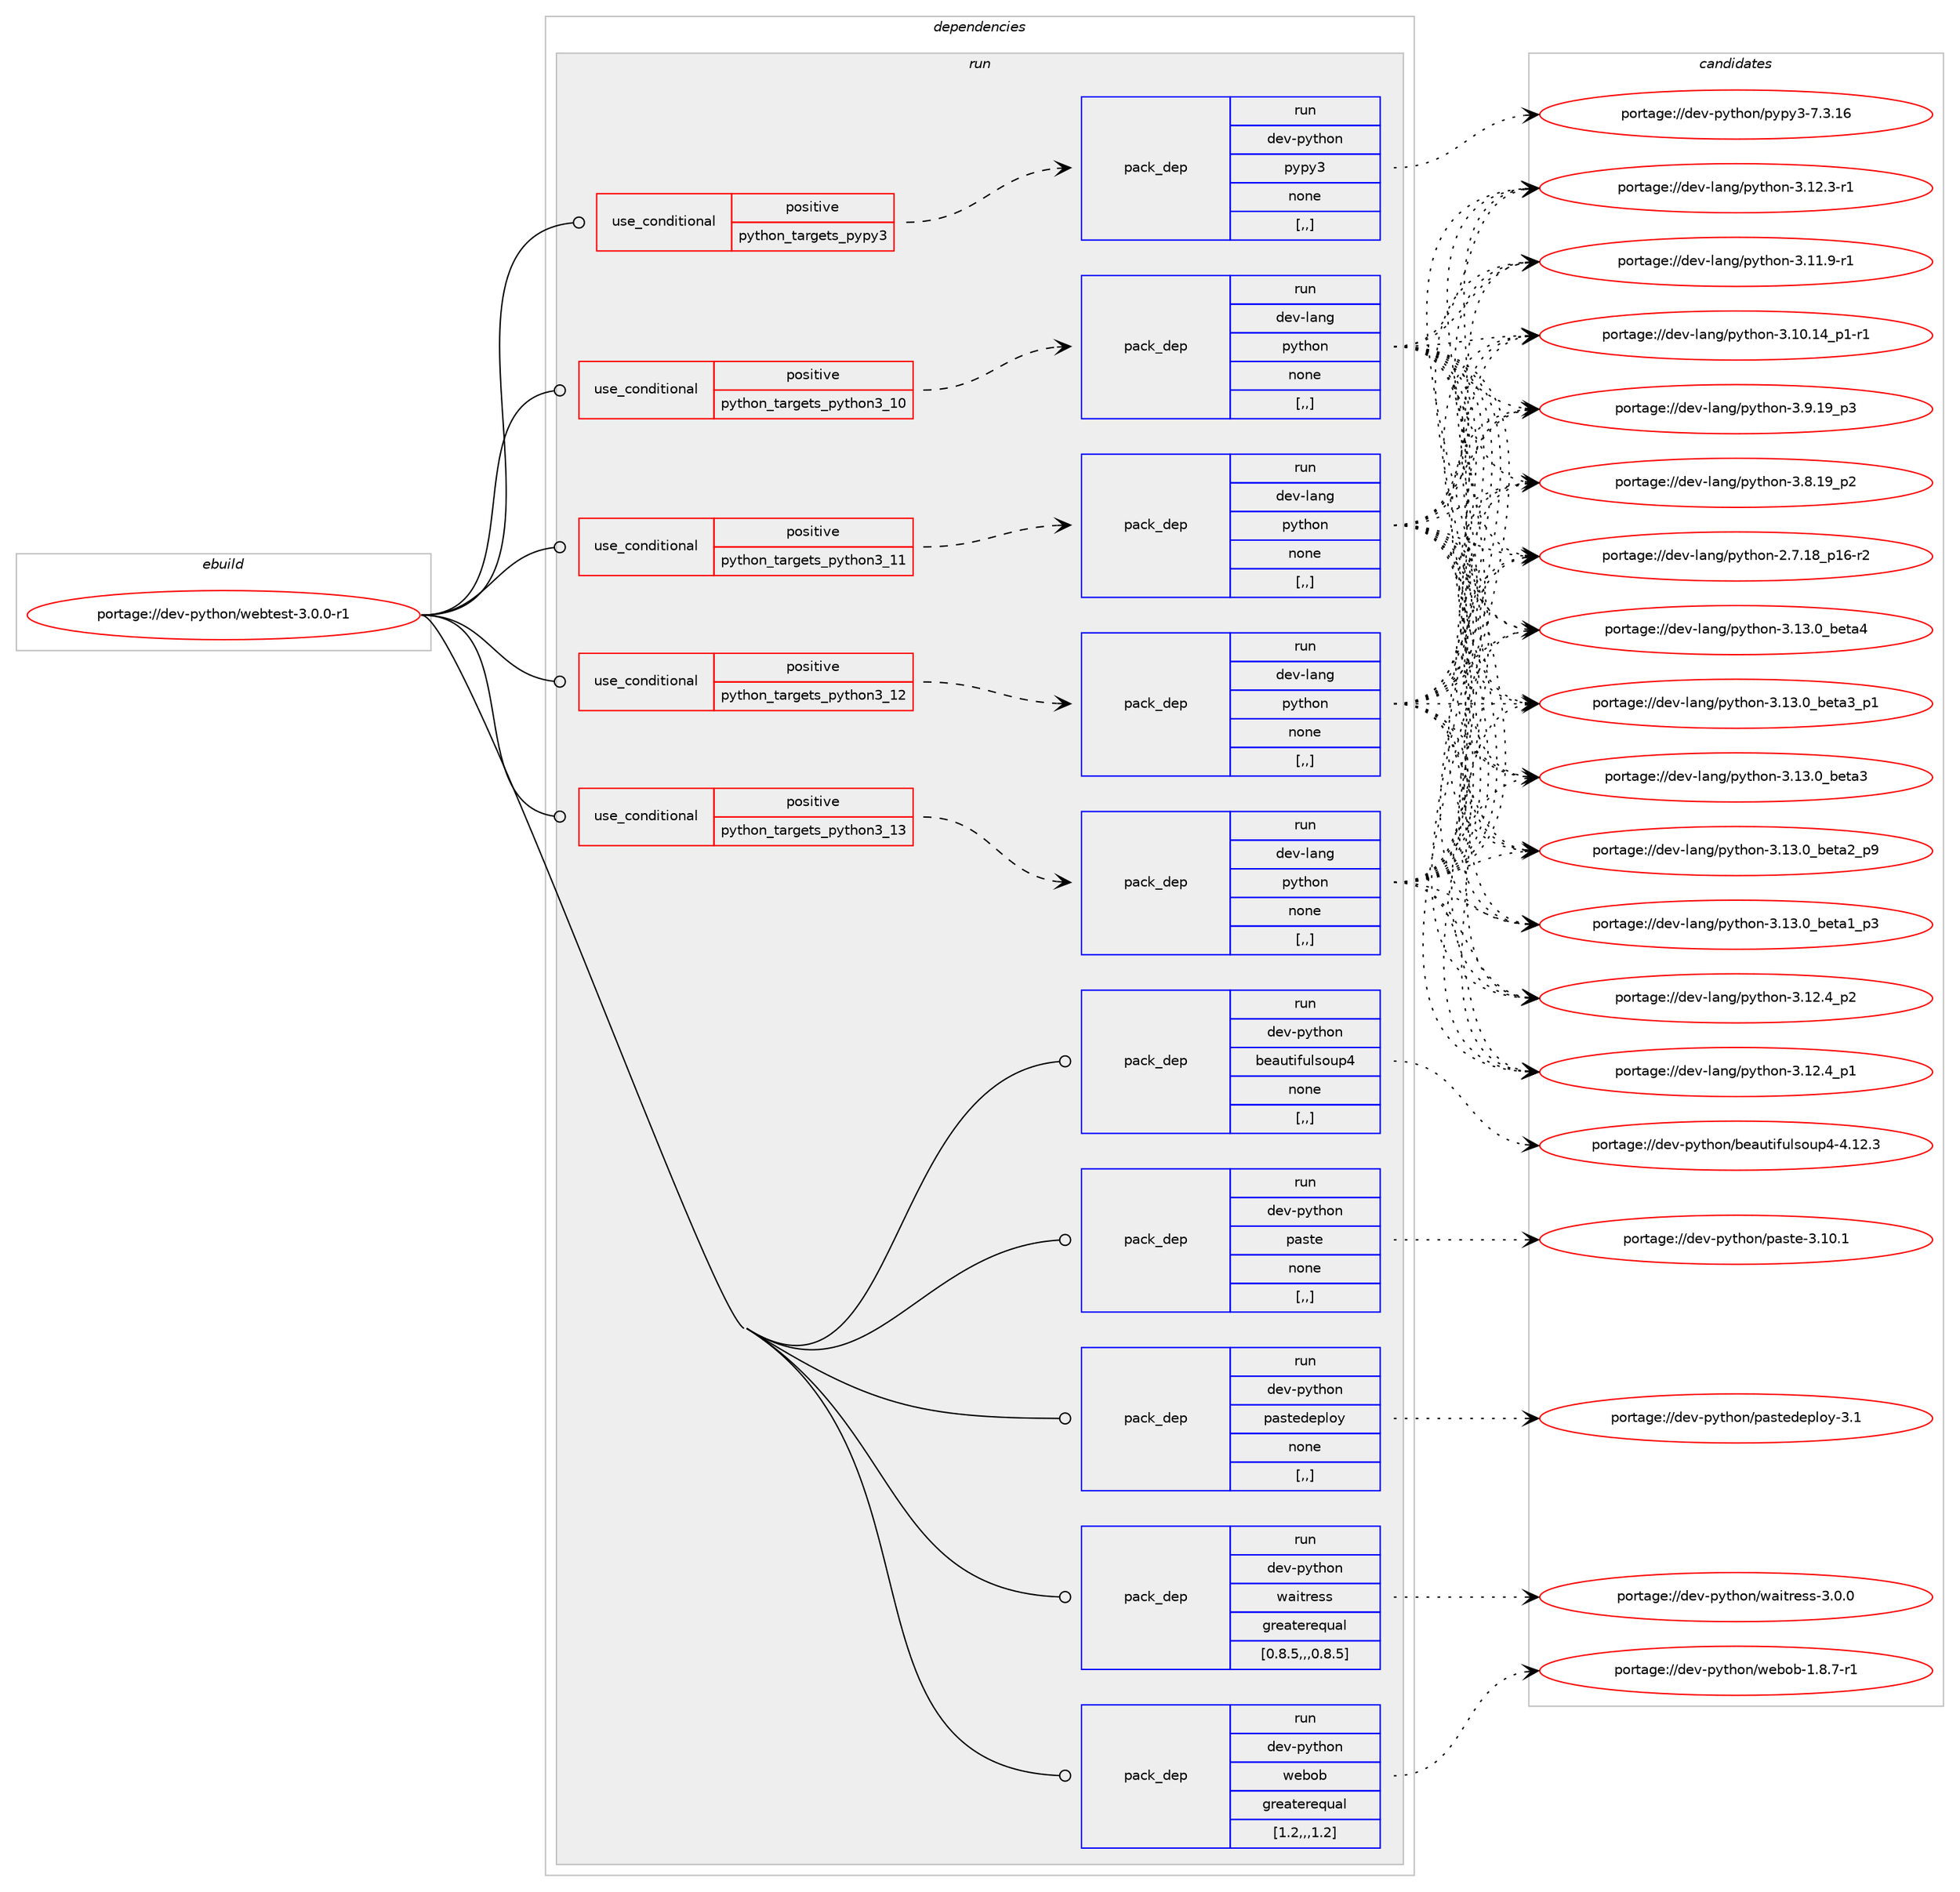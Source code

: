 digraph prolog {

# *************
# Graph options
# *************

newrank=true;
concentrate=true;
compound=true;
graph [rankdir=LR,fontname=Helvetica,fontsize=10,ranksep=1.5];#, ranksep=2.5, nodesep=0.2];
edge  [arrowhead=vee];
node  [fontname=Helvetica,fontsize=10];

# **********
# The ebuild
# **********

subgraph cluster_leftcol {
color=gray;
label=<<i>ebuild</i>>;
id [label="portage://dev-python/webtest-3.0.0-r1", color=red, width=4, href="../dev-python/webtest-3.0.0-r1.svg"];
}

# ****************
# The dependencies
# ****************

subgraph cluster_midcol {
color=gray;
label=<<i>dependencies</i>>;
subgraph cluster_compile {
fillcolor="#eeeeee";
style=filled;
label=<<i>compile</i>>;
}
subgraph cluster_compileandrun {
fillcolor="#eeeeee";
style=filled;
label=<<i>compile and run</i>>;
}
subgraph cluster_run {
fillcolor="#eeeeee";
style=filled;
label=<<i>run</i>>;
subgraph cond41238 {
dependency167610 [label=<<TABLE BORDER="0" CELLBORDER="1" CELLSPACING="0" CELLPADDING="4"><TR><TD ROWSPAN="3" CELLPADDING="10">use_conditional</TD></TR><TR><TD>positive</TD></TR><TR><TD>python_targets_pypy3</TD></TR></TABLE>>, shape=none, color=red];
subgraph pack125098 {
dependency167611 [label=<<TABLE BORDER="0" CELLBORDER="1" CELLSPACING="0" CELLPADDING="4" WIDTH="220"><TR><TD ROWSPAN="6" CELLPADDING="30">pack_dep</TD></TR><TR><TD WIDTH="110">run</TD></TR><TR><TD>dev-python</TD></TR><TR><TD>pypy3</TD></TR><TR><TD>none</TD></TR><TR><TD>[,,]</TD></TR></TABLE>>, shape=none, color=blue];
}
dependency167610:e -> dependency167611:w [weight=20,style="dashed",arrowhead="vee"];
}
id:e -> dependency167610:w [weight=20,style="solid",arrowhead="odot"];
subgraph cond41239 {
dependency167612 [label=<<TABLE BORDER="0" CELLBORDER="1" CELLSPACING="0" CELLPADDING="4"><TR><TD ROWSPAN="3" CELLPADDING="10">use_conditional</TD></TR><TR><TD>positive</TD></TR><TR><TD>python_targets_python3_10</TD></TR></TABLE>>, shape=none, color=red];
subgraph pack125099 {
dependency167613 [label=<<TABLE BORDER="0" CELLBORDER="1" CELLSPACING="0" CELLPADDING="4" WIDTH="220"><TR><TD ROWSPAN="6" CELLPADDING="30">pack_dep</TD></TR><TR><TD WIDTH="110">run</TD></TR><TR><TD>dev-lang</TD></TR><TR><TD>python</TD></TR><TR><TD>none</TD></TR><TR><TD>[,,]</TD></TR></TABLE>>, shape=none, color=blue];
}
dependency167612:e -> dependency167613:w [weight=20,style="dashed",arrowhead="vee"];
}
id:e -> dependency167612:w [weight=20,style="solid",arrowhead="odot"];
subgraph cond41240 {
dependency167614 [label=<<TABLE BORDER="0" CELLBORDER="1" CELLSPACING="0" CELLPADDING="4"><TR><TD ROWSPAN="3" CELLPADDING="10">use_conditional</TD></TR><TR><TD>positive</TD></TR><TR><TD>python_targets_python3_11</TD></TR></TABLE>>, shape=none, color=red];
subgraph pack125100 {
dependency167615 [label=<<TABLE BORDER="0" CELLBORDER="1" CELLSPACING="0" CELLPADDING="4" WIDTH="220"><TR><TD ROWSPAN="6" CELLPADDING="30">pack_dep</TD></TR><TR><TD WIDTH="110">run</TD></TR><TR><TD>dev-lang</TD></TR><TR><TD>python</TD></TR><TR><TD>none</TD></TR><TR><TD>[,,]</TD></TR></TABLE>>, shape=none, color=blue];
}
dependency167614:e -> dependency167615:w [weight=20,style="dashed",arrowhead="vee"];
}
id:e -> dependency167614:w [weight=20,style="solid",arrowhead="odot"];
subgraph cond41241 {
dependency167616 [label=<<TABLE BORDER="0" CELLBORDER="1" CELLSPACING="0" CELLPADDING="4"><TR><TD ROWSPAN="3" CELLPADDING="10">use_conditional</TD></TR><TR><TD>positive</TD></TR><TR><TD>python_targets_python3_12</TD></TR></TABLE>>, shape=none, color=red];
subgraph pack125101 {
dependency167617 [label=<<TABLE BORDER="0" CELLBORDER="1" CELLSPACING="0" CELLPADDING="4" WIDTH="220"><TR><TD ROWSPAN="6" CELLPADDING="30">pack_dep</TD></TR><TR><TD WIDTH="110">run</TD></TR><TR><TD>dev-lang</TD></TR><TR><TD>python</TD></TR><TR><TD>none</TD></TR><TR><TD>[,,]</TD></TR></TABLE>>, shape=none, color=blue];
}
dependency167616:e -> dependency167617:w [weight=20,style="dashed",arrowhead="vee"];
}
id:e -> dependency167616:w [weight=20,style="solid",arrowhead="odot"];
subgraph cond41242 {
dependency167618 [label=<<TABLE BORDER="0" CELLBORDER="1" CELLSPACING="0" CELLPADDING="4"><TR><TD ROWSPAN="3" CELLPADDING="10">use_conditional</TD></TR><TR><TD>positive</TD></TR><TR><TD>python_targets_python3_13</TD></TR></TABLE>>, shape=none, color=red];
subgraph pack125102 {
dependency167619 [label=<<TABLE BORDER="0" CELLBORDER="1" CELLSPACING="0" CELLPADDING="4" WIDTH="220"><TR><TD ROWSPAN="6" CELLPADDING="30">pack_dep</TD></TR><TR><TD WIDTH="110">run</TD></TR><TR><TD>dev-lang</TD></TR><TR><TD>python</TD></TR><TR><TD>none</TD></TR><TR><TD>[,,]</TD></TR></TABLE>>, shape=none, color=blue];
}
dependency167618:e -> dependency167619:w [weight=20,style="dashed",arrowhead="vee"];
}
id:e -> dependency167618:w [weight=20,style="solid",arrowhead="odot"];
subgraph pack125103 {
dependency167620 [label=<<TABLE BORDER="0" CELLBORDER="1" CELLSPACING="0" CELLPADDING="4" WIDTH="220"><TR><TD ROWSPAN="6" CELLPADDING="30">pack_dep</TD></TR><TR><TD WIDTH="110">run</TD></TR><TR><TD>dev-python</TD></TR><TR><TD>beautifulsoup4</TD></TR><TR><TD>none</TD></TR><TR><TD>[,,]</TD></TR></TABLE>>, shape=none, color=blue];
}
id:e -> dependency167620:w [weight=20,style="solid",arrowhead="odot"];
subgraph pack125104 {
dependency167621 [label=<<TABLE BORDER="0" CELLBORDER="1" CELLSPACING="0" CELLPADDING="4" WIDTH="220"><TR><TD ROWSPAN="6" CELLPADDING="30">pack_dep</TD></TR><TR><TD WIDTH="110">run</TD></TR><TR><TD>dev-python</TD></TR><TR><TD>paste</TD></TR><TR><TD>none</TD></TR><TR><TD>[,,]</TD></TR></TABLE>>, shape=none, color=blue];
}
id:e -> dependency167621:w [weight=20,style="solid",arrowhead="odot"];
subgraph pack125105 {
dependency167622 [label=<<TABLE BORDER="0" CELLBORDER="1" CELLSPACING="0" CELLPADDING="4" WIDTH="220"><TR><TD ROWSPAN="6" CELLPADDING="30">pack_dep</TD></TR><TR><TD WIDTH="110">run</TD></TR><TR><TD>dev-python</TD></TR><TR><TD>pastedeploy</TD></TR><TR><TD>none</TD></TR><TR><TD>[,,]</TD></TR></TABLE>>, shape=none, color=blue];
}
id:e -> dependency167622:w [weight=20,style="solid",arrowhead="odot"];
subgraph pack125106 {
dependency167623 [label=<<TABLE BORDER="0" CELLBORDER="1" CELLSPACING="0" CELLPADDING="4" WIDTH="220"><TR><TD ROWSPAN="6" CELLPADDING="30">pack_dep</TD></TR><TR><TD WIDTH="110">run</TD></TR><TR><TD>dev-python</TD></TR><TR><TD>waitress</TD></TR><TR><TD>greaterequal</TD></TR><TR><TD>[0.8.5,,,0.8.5]</TD></TR></TABLE>>, shape=none, color=blue];
}
id:e -> dependency167623:w [weight=20,style="solid",arrowhead="odot"];
subgraph pack125107 {
dependency167624 [label=<<TABLE BORDER="0" CELLBORDER="1" CELLSPACING="0" CELLPADDING="4" WIDTH="220"><TR><TD ROWSPAN="6" CELLPADDING="30">pack_dep</TD></TR><TR><TD WIDTH="110">run</TD></TR><TR><TD>dev-python</TD></TR><TR><TD>webob</TD></TR><TR><TD>greaterequal</TD></TR><TR><TD>[1.2,,,1.2]</TD></TR></TABLE>>, shape=none, color=blue];
}
id:e -> dependency167624:w [weight=20,style="solid",arrowhead="odot"];
}
}

# **************
# The candidates
# **************

subgraph cluster_choices {
rank=same;
color=gray;
label=<<i>candidates</i>>;

subgraph choice125098 {
color=black;
nodesep=1;
choice10010111845112121116104111110471121211121215145554651464954 [label="portage://dev-python/pypy3-7.3.16", color=red, width=4,href="../dev-python/pypy3-7.3.16.svg"];
dependency167611:e -> choice10010111845112121116104111110471121211121215145554651464954:w [style=dotted,weight="100"];
}
subgraph choice125099 {
color=black;
nodesep=1;
choice1001011184510897110103471121211161041111104551464951464895981011169752 [label="portage://dev-lang/python-3.13.0_beta4", color=red, width=4,href="../dev-lang/python-3.13.0_beta4.svg"];
choice10010111845108971101034711212111610411111045514649514648959810111697519511249 [label="portage://dev-lang/python-3.13.0_beta3_p1", color=red, width=4,href="../dev-lang/python-3.13.0_beta3_p1.svg"];
choice1001011184510897110103471121211161041111104551464951464895981011169751 [label="portage://dev-lang/python-3.13.0_beta3", color=red, width=4,href="../dev-lang/python-3.13.0_beta3.svg"];
choice10010111845108971101034711212111610411111045514649514648959810111697509511257 [label="portage://dev-lang/python-3.13.0_beta2_p9", color=red, width=4,href="../dev-lang/python-3.13.0_beta2_p9.svg"];
choice10010111845108971101034711212111610411111045514649514648959810111697499511251 [label="portage://dev-lang/python-3.13.0_beta1_p3", color=red, width=4,href="../dev-lang/python-3.13.0_beta1_p3.svg"];
choice100101118451089711010347112121116104111110455146495046529511250 [label="portage://dev-lang/python-3.12.4_p2", color=red, width=4,href="../dev-lang/python-3.12.4_p2.svg"];
choice100101118451089711010347112121116104111110455146495046529511249 [label="portage://dev-lang/python-3.12.4_p1", color=red, width=4,href="../dev-lang/python-3.12.4_p1.svg"];
choice100101118451089711010347112121116104111110455146495046514511449 [label="portage://dev-lang/python-3.12.3-r1", color=red, width=4,href="../dev-lang/python-3.12.3-r1.svg"];
choice100101118451089711010347112121116104111110455146494946574511449 [label="portage://dev-lang/python-3.11.9-r1", color=red, width=4,href="../dev-lang/python-3.11.9-r1.svg"];
choice100101118451089711010347112121116104111110455146494846495295112494511449 [label="portage://dev-lang/python-3.10.14_p1-r1", color=red, width=4,href="../dev-lang/python-3.10.14_p1-r1.svg"];
choice100101118451089711010347112121116104111110455146574649579511251 [label="portage://dev-lang/python-3.9.19_p3", color=red, width=4,href="../dev-lang/python-3.9.19_p3.svg"];
choice100101118451089711010347112121116104111110455146564649579511250 [label="portage://dev-lang/python-3.8.19_p2", color=red, width=4,href="../dev-lang/python-3.8.19_p2.svg"];
choice100101118451089711010347112121116104111110455046554649569511249544511450 [label="portage://dev-lang/python-2.7.18_p16-r2", color=red, width=4,href="../dev-lang/python-2.7.18_p16-r2.svg"];
dependency167613:e -> choice1001011184510897110103471121211161041111104551464951464895981011169752:w [style=dotted,weight="100"];
dependency167613:e -> choice10010111845108971101034711212111610411111045514649514648959810111697519511249:w [style=dotted,weight="100"];
dependency167613:e -> choice1001011184510897110103471121211161041111104551464951464895981011169751:w [style=dotted,weight="100"];
dependency167613:e -> choice10010111845108971101034711212111610411111045514649514648959810111697509511257:w [style=dotted,weight="100"];
dependency167613:e -> choice10010111845108971101034711212111610411111045514649514648959810111697499511251:w [style=dotted,weight="100"];
dependency167613:e -> choice100101118451089711010347112121116104111110455146495046529511250:w [style=dotted,weight="100"];
dependency167613:e -> choice100101118451089711010347112121116104111110455146495046529511249:w [style=dotted,weight="100"];
dependency167613:e -> choice100101118451089711010347112121116104111110455146495046514511449:w [style=dotted,weight="100"];
dependency167613:e -> choice100101118451089711010347112121116104111110455146494946574511449:w [style=dotted,weight="100"];
dependency167613:e -> choice100101118451089711010347112121116104111110455146494846495295112494511449:w [style=dotted,weight="100"];
dependency167613:e -> choice100101118451089711010347112121116104111110455146574649579511251:w [style=dotted,weight="100"];
dependency167613:e -> choice100101118451089711010347112121116104111110455146564649579511250:w [style=dotted,weight="100"];
dependency167613:e -> choice100101118451089711010347112121116104111110455046554649569511249544511450:w [style=dotted,weight="100"];
}
subgraph choice125100 {
color=black;
nodesep=1;
choice1001011184510897110103471121211161041111104551464951464895981011169752 [label="portage://dev-lang/python-3.13.0_beta4", color=red, width=4,href="../dev-lang/python-3.13.0_beta4.svg"];
choice10010111845108971101034711212111610411111045514649514648959810111697519511249 [label="portage://dev-lang/python-3.13.0_beta3_p1", color=red, width=4,href="../dev-lang/python-3.13.0_beta3_p1.svg"];
choice1001011184510897110103471121211161041111104551464951464895981011169751 [label="portage://dev-lang/python-3.13.0_beta3", color=red, width=4,href="../dev-lang/python-3.13.0_beta3.svg"];
choice10010111845108971101034711212111610411111045514649514648959810111697509511257 [label="portage://dev-lang/python-3.13.0_beta2_p9", color=red, width=4,href="../dev-lang/python-3.13.0_beta2_p9.svg"];
choice10010111845108971101034711212111610411111045514649514648959810111697499511251 [label="portage://dev-lang/python-3.13.0_beta1_p3", color=red, width=4,href="../dev-lang/python-3.13.0_beta1_p3.svg"];
choice100101118451089711010347112121116104111110455146495046529511250 [label="portage://dev-lang/python-3.12.4_p2", color=red, width=4,href="../dev-lang/python-3.12.4_p2.svg"];
choice100101118451089711010347112121116104111110455146495046529511249 [label="portage://dev-lang/python-3.12.4_p1", color=red, width=4,href="../dev-lang/python-3.12.4_p1.svg"];
choice100101118451089711010347112121116104111110455146495046514511449 [label="portage://dev-lang/python-3.12.3-r1", color=red, width=4,href="../dev-lang/python-3.12.3-r1.svg"];
choice100101118451089711010347112121116104111110455146494946574511449 [label="portage://dev-lang/python-3.11.9-r1", color=red, width=4,href="../dev-lang/python-3.11.9-r1.svg"];
choice100101118451089711010347112121116104111110455146494846495295112494511449 [label="portage://dev-lang/python-3.10.14_p1-r1", color=red, width=4,href="../dev-lang/python-3.10.14_p1-r1.svg"];
choice100101118451089711010347112121116104111110455146574649579511251 [label="portage://dev-lang/python-3.9.19_p3", color=red, width=4,href="../dev-lang/python-3.9.19_p3.svg"];
choice100101118451089711010347112121116104111110455146564649579511250 [label="portage://dev-lang/python-3.8.19_p2", color=red, width=4,href="../dev-lang/python-3.8.19_p2.svg"];
choice100101118451089711010347112121116104111110455046554649569511249544511450 [label="portage://dev-lang/python-2.7.18_p16-r2", color=red, width=4,href="../dev-lang/python-2.7.18_p16-r2.svg"];
dependency167615:e -> choice1001011184510897110103471121211161041111104551464951464895981011169752:w [style=dotted,weight="100"];
dependency167615:e -> choice10010111845108971101034711212111610411111045514649514648959810111697519511249:w [style=dotted,weight="100"];
dependency167615:e -> choice1001011184510897110103471121211161041111104551464951464895981011169751:w [style=dotted,weight="100"];
dependency167615:e -> choice10010111845108971101034711212111610411111045514649514648959810111697509511257:w [style=dotted,weight="100"];
dependency167615:e -> choice10010111845108971101034711212111610411111045514649514648959810111697499511251:w [style=dotted,weight="100"];
dependency167615:e -> choice100101118451089711010347112121116104111110455146495046529511250:w [style=dotted,weight="100"];
dependency167615:e -> choice100101118451089711010347112121116104111110455146495046529511249:w [style=dotted,weight="100"];
dependency167615:e -> choice100101118451089711010347112121116104111110455146495046514511449:w [style=dotted,weight="100"];
dependency167615:e -> choice100101118451089711010347112121116104111110455146494946574511449:w [style=dotted,weight="100"];
dependency167615:e -> choice100101118451089711010347112121116104111110455146494846495295112494511449:w [style=dotted,weight="100"];
dependency167615:e -> choice100101118451089711010347112121116104111110455146574649579511251:w [style=dotted,weight="100"];
dependency167615:e -> choice100101118451089711010347112121116104111110455146564649579511250:w [style=dotted,weight="100"];
dependency167615:e -> choice100101118451089711010347112121116104111110455046554649569511249544511450:w [style=dotted,weight="100"];
}
subgraph choice125101 {
color=black;
nodesep=1;
choice1001011184510897110103471121211161041111104551464951464895981011169752 [label="portage://dev-lang/python-3.13.0_beta4", color=red, width=4,href="../dev-lang/python-3.13.0_beta4.svg"];
choice10010111845108971101034711212111610411111045514649514648959810111697519511249 [label="portage://dev-lang/python-3.13.0_beta3_p1", color=red, width=4,href="../dev-lang/python-3.13.0_beta3_p1.svg"];
choice1001011184510897110103471121211161041111104551464951464895981011169751 [label="portage://dev-lang/python-3.13.0_beta3", color=red, width=4,href="../dev-lang/python-3.13.0_beta3.svg"];
choice10010111845108971101034711212111610411111045514649514648959810111697509511257 [label="portage://dev-lang/python-3.13.0_beta2_p9", color=red, width=4,href="../dev-lang/python-3.13.0_beta2_p9.svg"];
choice10010111845108971101034711212111610411111045514649514648959810111697499511251 [label="portage://dev-lang/python-3.13.0_beta1_p3", color=red, width=4,href="../dev-lang/python-3.13.0_beta1_p3.svg"];
choice100101118451089711010347112121116104111110455146495046529511250 [label="portage://dev-lang/python-3.12.4_p2", color=red, width=4,href="../dev-lang/python-3.12.4_p2.svg"];
choice100101118451089711010347112121116104111110455146495046529511249 [label="portage://dev-lang/python-3.12.4_p1", color=red, width=4,href="../dev-lang/python-3.12.4_p1.svg"];
choice100101118451089711010347112121116104111110455146495046514511449 [label="portage://dev-lang/python-3.12.3-r1", color=red, width=4,href="../dev-lang/python-3.12.3-r1.svg"];
choice100101118451089711010347112121116104111110455146494946574511449 [label="portage://dev-lang/python-3.11.9-r1", color=red, width=4,href="../dev-lang/python-3.11.9-r1.svg"];
choice100101118451089711010347112121116104111110455146494846495295112494511449 [label="portage://dev-lang/python-3.10.14_p1-r1", color=red, width=4,href="../dev-lang/python-3.10.14_p1-r1.svg"];
choice100101118451089711010347112121116104111110455146574649579511251 [label="portage://dev-lang/python-3.9.19_p3", color=red, width=4,href="../dev-lang/python-3.9.19_p3.svg"];
choice100101118451089711010347112121116104111110455146564649579511250 [label="portage://dev-lang/python-3.8.19_p2", color=red, width=4,href="../dev-lang/python-3.8.19_p2.svg"];
choice100101118451089711010347112121116104111110455046554649569511249544511450 [label="portage://dev-lang/python-2.7.18_p16-r2", color=red, width=4,href="../dev-lang/python-2.7.18_p16-r2.svg"];
dependency167617:e -> choice1001011184510897110103471121211161041111104551464951464895981011169752:w [style=dotted,weight="100"];
dependency167617:e -> choice10010111845108971101034711212111610411111045514649514648959810111697519511249:w [style=dotted,weight="100"];
dependency167617:e -> choice1001011184510897110103471121211161041111104551464951464895981011169751:w [style=dotted,weight="100"];
dependency167617:e -> choice10010111845108971101034711212111610411111045514649514648959810111697509511257:w [style=dotted,weight="100"];
dependency167617:e -> choice10010111845108971101034711212111610411111045514649514648959810111697499511251:w [style=dotted,weight="100"];
dependency167617:e -> choice100101118451089711010347112121116104111110455146495046529511250:w [style=dotted,weight="100"];
dependency167617:e -> choice100101118451089711010347112121116104111110455146495046529511249:w [style=dotted,weight="100"];
dependency167617:e -> choice100101118451089711010347112121116104111110455146495046514511449:w [style=dotted,weight="100"];
dependency167617:e -> choice100101118451089711010347112121116104111110455146494946574511449:w [style=dotted,weight="100"];
dependency167617:e -> choice100101118451089711010347112121116104111110455146494846495295112494511449:w [style=dotted,weight="100"];
dependency167617:e -> choice100101118451089711010347112121116104111110455146574649579511251:w [style=dotted,weight="100"];
dependency167617:e -> choice100101118451089711010347112121116104111110455146564649579511250:w [style=dotted,weight="100"];
dependency167617:e -> choice100101118451089711010347112121116104111110455046554649569511249544511450:w [style=dotted,weight="100"];
}
subgraph choice125102 {
color=black;
nodesep=1;
choice1001011184510897110103471121211161041111104551464951464895981011169752 [label="portage://dev-lang/python-3.13.0_beta4", color=red, width=4,href="../dev-lang/python-3.13.0_beta4.svg"];
choice10010111845108971101034711212111610411111045514649514648959810111697519511249 [label="portage://dev-lang/python-3.13.0_beta3_p1", color=red, width=4,href="../dev-lang/python-3.13.0_beta3_p1.svg"];
choice1001011184510897110103471121211161041111104551464951464895981011169751 [label="portage://dev-lang/python-3.13.0_beta3", color=red, width=4,href="../dev-lang/python-3.13.0_beta3.svg"];
choice10010111845108971101034711212111610411111045514649514648959810111697509511257 [label="portage://dev-lang/python-3.13.0_beta2_p9", color=red, width=4,href="../dev-lang/python-3.13.0_beta2_p9.svg"];
choice10010111845108971101034711212111610411111045514649514648959810111697499511251 [label="portage://dev-lang/python-3.13.0_beta1_p3", color=red, width=4,href="../dev-lang/python-3.13.0_beta1_p3.svg"];
choice100101118451089711010347112121116104111110455146495046529511250 [label="portage://dev-lang/python-3.12.4_p2", color=red, width=4,href="../dev-lang/python-3.12.4_p2.svg"];
choice100101118451089711010347112121116104111110455146495046529511249 [label="portage://dev-lang/python-3.12.4_p1", color=red, width=4,href="../dev-lang/python-3.12.4_p1.svg"];
choice100101118451089711010347112121116104111110455146495046514511449 [label="portage://dev-lang/python-3.12.3-r1", color=red, width=4,href="../dev-lang/python-3.12.3-r1.svg"];
choice100101118451089711010347112121116104111110455146494946574511449 [label="portage://dev-lang/python-3.11.9-r1", color=red, width=4,href="../dev-lang/python-3.11.9-r1.svg"];
choice100101118451089711010347112121116104111110455146494846495295112494511449 [label="portage://dev-lang/python-3.10.14_p1-r1", color=red, width=4,href="../dev-lang/python-3.10.14_p1-r1.svg"];
choice100101118451089711010347112121116104111110455146574649579511251 [label="portage://dev-lang/python-3.9.19_p3", color=red, width=4,href="../dev-lang/python-3.9.19_p3.svg"];
choice100101118451089711010347112121116104111110455146564649579511250 [label="portage://dev-lang/python-3.8.19_p2", color=red, width=4,href="../dev-lang/python-3.8.19_p2.svg"];
choice100101118451089711010347112121116104111110455046554649569511249544511450 [label="portage://dev-lang/python-2.7.18_p16-r2", color=red, width=4,href="../dev-lang/python-2.7.18_p16-r2.svg"];
dependency167619:e -> choice1001011184510897110103471121211161041111104551464951464895981011169752:w [style=dotted,weight="100"];
dependency167619:e -> choice10010111845108971101034711212111610411111045514649514648959810111697519511249:w [style=dotted,weight="100"];
dependency167619:e -> choice1001011184510897110103471121211161041111104551464951464895981011169751:w [style=dotted,weight="100"];
dependency167619:e -> choice10010111845108971101034711212111610411111045514649514648959810111697509511257:w [style=dotted,weight="100"];
dependency167619:e -> choice10010111845108971101034711212111610411111045514649514648959810111697499511251:w [style=dotted,weight="100"];
dependency167619:e -> choice100101118451089711010347112121116104111110455146495046529511250:w [style=dotted,weight="100"];
dependency167619:e -> choice100101118451089711010347112121116104111110455146495046529511249:w [style=dotted,weight="100"];
dependency167619:e -> choice100101118451089711010347112121116104111110455146495046514511449:w [style=dotted,weight="100"];
dependency167619:e -> choice100101118451089711010347112121116104111110455146494946574511449:w [style=dotted,weight="100"];
dependency167619:e -> choice100101118451089711010347112121116104111110455146494846495295112494511449:w [style=dotted,weight="100"];
dependency167619:e -> choice100101118451089711010347112121116104111110455146574649579511251:w [style=dotted,weight="100"];
dependency167619:e -> choice100101118451089711010347112121116104111110455146564649579511250:w [style=dotted,weight="100"];
dependency167619:e -> choice100101118451089711010347112121116104111110455046554649569511249544511450:w [style=dotted,weight="100"];
}
subgraph choice125103 {
color=black;
nodesep=1;
choice100101118451121211161041111104798101971171161051021171081151111171125245524649504651 [label="portage://dev-python/beautifulsoup4-4.12.3", color=red, width=4,href="../dev-python/beautifulsoup4-4.12.3.svg"];
dependency167620:e -> choice100101118451121211161041111104798101971171161051021171081151111171125245524649504651:w [style=dotted,weight="100"];
}
subgraph choice125104 {
color=black;
nodesep=1;
choice10010111845112121116104111110471129711511610145514649484649 [label="portage://dev-python/paste-3.10.1", color=red, width=4,href="../dev-python/paste-3.10.1.svg"];
dependency167621:e -> choice10010111845112121116104111110471129711511610145514649484649:w [style=dotted,weight="100"];
}
subgraph choice125105 {
color=black;
nodesep=1;
choice10010111845112121116104111110471129711511610110010111210811112145514649 [label="portage://dev-python/pastedeploy-3.1", color=red, width=4,href="../dev-python/pastedeploy-3.1.svg"];
dependency167622:e -> choice10010111845112121116104111110471129711511610110010111210811112145514649:w [style=dotted,weight="100"];
}
subgraph choice125106 {
color=black;
nodesep=1;
choice100101118451121211161041111104711997105116114101115115455146484648 [label="portage://dev-python/waitress-3.0.0", color=red, width=4,href="../dev-python/waitress-3.0.0.svg"];
dependency167623:e -> choice100101118451121211161041111104711997105116114101115115455146484648:w [style=dotted,weight="100"];
}
subgraph choice125107 {
color=black;
nodesep=1;
choice100101118451121211161041111104711910198111984549465646554511449 [label="portage://dev-python/webob-1.8.7-r1", color=red, width=4,href="../dev-python/webob-1.8.7-r1.svg"];
dependency167624:e -> choice100101118451121211161041111104711910198111984549465646554511449:w [style=dotted,weight="100"];
}
}

}
